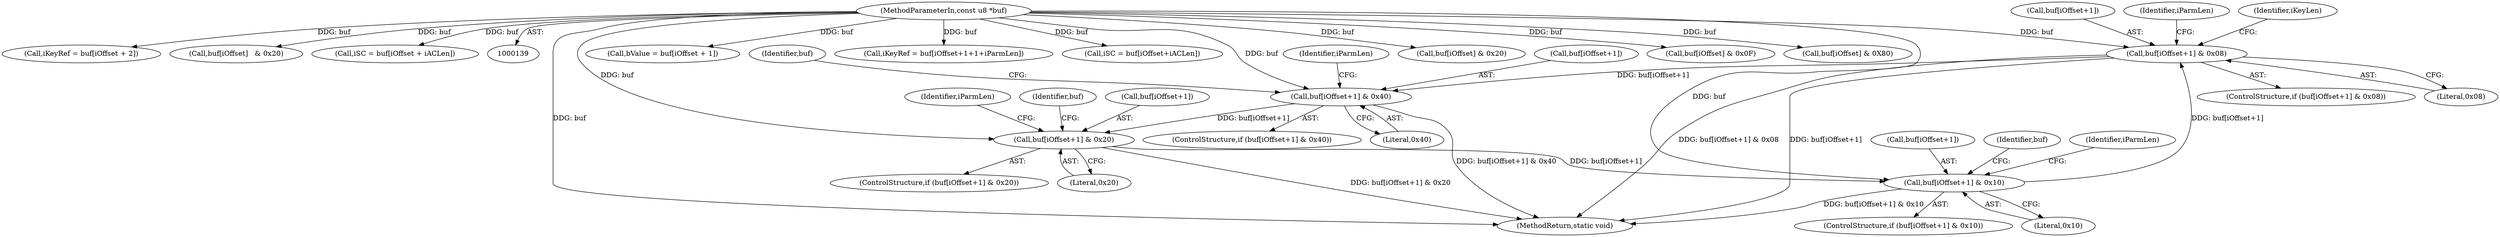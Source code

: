 digraph "0_OpenSC_8fe377e93b4b56060e5bbfb6f3142ceaeca744fa_17@pointer" {
"1000241" [label="(Call,buf[iOffset+1] & 0x08)"];
"1000231" [label="(Call,buf[iOffset+1] & 0x10)"];
"1000221" [label="(Call,buf[iOffset+1] & 0x20)"];
"1000211" [label="(Call,buf[iOffset+1] & 0x40)"];
"1000241" [label="(Call,buf[iOffset+1] & 0x08)"];
"1000141" [label="(MethodParameterIn,const u8 *buf)"];
"1000222" [label="(Call,buf[iOffset+1])"];
"1000231" [label="(Call,buf[iOffset+1] & 0x10)"];
"1000242" [label="(Call,buf[iOffset+1])"];
"1000227" [label="(Literal,0x20)"];
"1000232" [label="(Call,buf[iOffset+1])"];
"1000229" [label="(Identifier,iParmLen)"];
"1000241" [label="(Call,buf[iOffset+1] & 0x08)"];
"1000426" [label="(Call,bValue = buf[iOffset + 1])"];
"1000249" [label="(Identifier,iParmLen)"];
"1000243" [label="(Identifier,buf)"];
"1000298" [label="(Call,iKeyRef = buf[iOffset+1+1+iParmLen])"];
"1000254" [label="(Call,iSC = buf[iOffset+iACLen])"];
"1000240" [label="(ControlStructure,if (buf[iOffset+1] & 0x08))"];
"1000239" [label="(Identifier,iParmLen)"];
"1000221" [label="(Call,buf[iOffset+1] & 0x20)"];
"1000367" [label="(Call,buf[iOffset] & 0x20)"];
"1000233" [label="(Identifier,buf)"];
"1000219" [label="(Identifier,iParmLen)"];
"1000237" [label="(Literal,0x10)"];
"1000247" [label="(Literal,0x08)"];
"1000217" [label="(Literal,0x40)"];
"1000175" [label="(Call,buf[iOffset] & 0x0F)"];
"1000473" [label="(MethodReturn,static void)"];
"1000188" [label="(Call,buf[iOffset] & 0X80)"];
"1000220" [label="(ControlStructure,if (buf[iOffset+1] & 0x20))"];
"1000416" [label="(Call,iKeyRef = buf[iOffset + 2])"];
"1000210" [label="(ControlStructure,if (buf[iOffset+1] & 0x40))"];
"1000212" [label="(Call,buf[iOffset+1])"];
"1000203" [label="(Call,buf[iOffset]   & 0x20)"];
"1000251" [label="(Identifier,iKeyLen)"];
"1000374" [label="(Call,iSC = buf[iOffset + iACLen])"];
"1000141" [label="(MethodParameterIn,const u8 *buf)"];
"1000230" [label="(ControlStructure,if (buf[iOffset+1] & 0x10))"];
"1000223" [label="(Identifier,buf)"];
"1000211" [label="(Call,buf[iOffset+1] & 0x40)"];
"1000241" -> "1000240"  [label="AST: "];
"1000241" -> "1000247"  [label="CFG: "];
"1000242" -> "1000241"  [label="AST: "];
"1000247" -> "1000241"  [label="AST: "];
"1000249" -> "1000241"  [label="CFG: "];
"1000251" -> "1000241"  [label="CFG: "];
"1000241" -> "1000473"  [label="DDG: buf[iOffset+1]"];
"1000241" -> "1000473"  [label="DDG: buf[iOffset+1] & 0x08"];
"1000241" -> "1000211"  [label="DDG: buf[iOffset+1]"];
"1000231" -> "1000241"  [label="DDG: buf[iOffset+1]"];
"1000141" -> "1000241"  [label="DDG: buf"];
"1000231" -> "1000230"  [label="AST: "];
"1000231" -> "1000237"  [label="CFG: "];
"1000232" -> "1000231"  [label="AST: "];
"1000237" -> "1000231"  [label="AST: "];
"1000239" -> "1000231"  [label="CFG: "];
"1000243" -> "1000231"  [label="CFG: "];
"1000231" -> "1000473"  [label="DDG: buf[iOffset+1] & 0x10"];
"1000221" -> "1000231"  [label="DDG: buf[iOffset+1]"];
"1000141" -> "1000231"  [label="DDG: buf"];
"1000221" -> "1000220"  [label="AST: "];
"1000221" -> "1000227"  [label="CFG: "];
"1000222" -> "1000221"  [label="AST: "];
"1000227" -> "1000221"  [label="AST: "];
"1000229" -> "1000221"  [label="CFG: "];
"1000233" -> "1000221"  [label="CFG: "];
"1000221" -> "1000473"  [label="DDG: buf[iOffset+1] & 0x20"];
"1000211" -> "1000221"  [label="DDG: buf[iOffset+1]"];
"1000141" -> "1000221"  [label="DDG: buf"];
"1000211" -> "1000210"  [label="AST: "];
"1000211" -> "1000217"  [label="CFG: "];
"1000212" -> "1000211"  [label="AST: "];
"1000217" -> "1000211"  [label="AST: "];
"1000219" -> "1000211"  [label="CFG: "];
"1000223" -> "1000211"  [label="CFG: "];
"1000211" -> "1000473"  [label="DDG: buf[iOffset+1] & 0x40"];
"1000141" -> "1000211"  [label="DDG: buf"];
"1000141" -> "1000139"  [label="AST: "];
"1000141" -> "1000473"  [label="DDG: buf"];
"1000141" -> "1000175"  [label="DDG: buf"];
"1000141" -> "1000188"  [label="DDG: buf"];
"1000141" -> "1000203"  [label="DDG: buf"];
"1000141" -> "1000254"  [label="DDG: buf"];
"1000141" -> "1000298"  [label="DDG: buf"];
"1000141" -> "1000367"  [label="DDG: buf"];
"1000141" -> "1000374"  [label="DDG: buf"];
"1000141" -> "1000416"  [label="DDG: buf"];
"1000141" -> "1000426"  [label="DDG: buf"];
}
